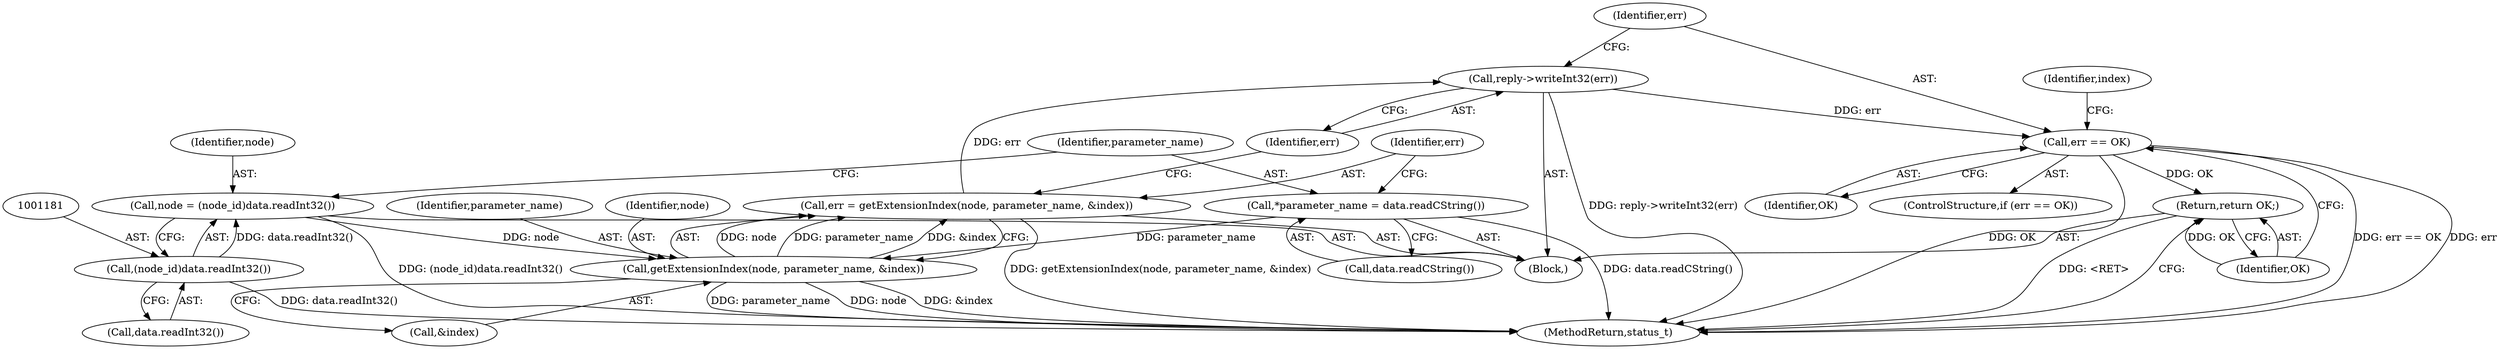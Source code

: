 digraph "0_Android_295c883fe3105b19bcd0f9e07d54c6b589fc5bff@API" {
"1001196" [label="(Call,reply->writeInt32(err))"];
"1001189" [label="(Call,err = getExtensionIndex(node, parameter_name, &index))"];
"1001191" [label="(Call,getExtensionIndex(node, parameter_name, &index))"];
"1001178" [label="(Call,node = (node_id)data.readInt32())"];
"1001180" [label="(Call,(node_id)data.readInt32())"];
"1001184" [label="(Call,*parameter_name = data.readCString())"];
"1001199" [label="(Call,err == OK)"];
"1001205" [label="(Return,return OK;)"];
"1001200" [label="(Identifier,err)"];
"1001193" [label="(Identifier,parameter_name)"];
"1001214" [label="(MethodReturn,status_t)"];
"1001206" [label="(Identifier,OK)"];
"1001180" [label="(Call,(node_id)data.readInt32())"];
"1001192" [label="(Identifier,node)"];
"1001191" [label="(Call,getExtensionIndex(node, parameter_name, &index))"];
"1001197" [label="(Identifier,err)"];
"1001179" [label="(Identifier,node)"];
"1001205" [label="(Return,return OK;)"];
"1001204" [label="(Identifier,index)"];
"1001199" [label="(Call,err == OK)"];
"1001196" [label="(Call,reply->writeInt32(err))"];
"1001184" [label="(Call,*parameter_name = data.readCString())"];
"1001185" [label="(Identifier,parameter_name)"];
"1001190" [label="(Identifier,err)"];
"1001201" [label="(Identifier,OK)"];
"1001182" [label="(Call,data.readInt32())"];
"1001172" [label="(Block,)"];
"1001189" [label="(Call,err = getExtensionIndex(node, parameter_name, &index))"];
"1001198" [label="(ControlStructure,if (err == OK))"];
"1001186" [label="(Call,data.readCString())"];
"1001178" [label="(Call,node = (node_id)data.readInt32())"];
"1001194" [label="(Call,&index)"];
"1001196" -> "1001172"  [label="AST: "];
"1001196" -> "1001197"  [label="CFG: "];
"1001197" -> "1001196"  [label="AST: "];
"1001200" -> "1001196"  [label="CFG: "];
"1001196" -> "1001214"  [label="DDG: reply->writeInt32(err)"];
"1001189" -> "1001196"  [label="DDG: err"];
"1001196" -> "1001199"  [label="DDG: err"];
"1001189" -> "1001172"  [label="AST: "];
"1001189" -> "1001191"  [label="CFG: "];
"1001190" -> "1001189"  [label="AST: "];
"1001191" -> "1001189"  [label="AST: "];
"1001197" -> "1001189"  [label="CFG: "];
"1001189" -> "1001214"  [label="DDG: getExtensionIndex(node, parameter_name, &index)"];
"1001191" -> "1001189"  [label="DDG: node"];
"1001191" -> "1001189"  [label="DDG: parameter_name"];
"1001191" -> "1001189"  [label="DDG: &index"];
"1001191" -> "1001194"  [label="CFG: "];
"1001192" -> "1001191"  [label="AST: "];
"1001193" -> "1001191"  [label="AST: "];
"1001194" -> "1001191"  [label="AST: "];
"1001191" -> "1001214"  [label="DDG: node"];
"1001191" -> "1001214"  [label="DDG: &index"];
"1001191" -> "1001214"  [label="DDG: parameter_name"];
"1001178" -> "1001191"  [label="DDG: node"];
"1001184" -> "1001191"  [label="DDG: parameter_name"];
"1001178" -> "1001172"  [label="AST: "];
"1001178" -> "1001180"  [label="CFG: "];
"1001179" -> "1001178"  [label="AST: "];
"1001180" -> "1001178"  [label="AST: "];
"1001185" -> "1001178"  [label="CFG: "];
"1001178" -> "1001214"  [label="DDG: (node_id)data.readInt32()"];
"1001180" -> "1001178"  [label="DDG: data.readInt32()"];
"1001180" -> "1001182"  [label="CFG: "];
"1001181" -> "1001180"  [label="AST: "];
"1001182" -> "1001180"  [label="AST: "];
"1001180" -> "1001214"  [label="DDG: data.readInt32()"];
"1001184" -> "1001172"  [label="AST: "];
"1001184" -> "1001186"  [label="CFG: "];
"1001185" -> "1001184"  [label="AST: "];
"1001186" -> "1001184"  [label="AST: "];
"1001190" -> "1001184"  [label="CFG: "];
"1001184" -> "1001214"  [label="DDG: data.readCString()"];
"1001199" -> "1001198"  [label="AST: "];
"1001199" -> "1001201"  [label="CFG: "];
"1001200" -> "1001199"  [label="AST: "];
"1001201" -> "1001199"  [label="AST: "];
"1001204" -> "1001199"  [label="CFG: "];
"1001206" -> "1001199"  [label="CFG: "];
"1001199" -> "1001214"  [label="DDG: err == OK"];
"1001199" -> "1001214"  [label="DDG: err"];
"1001199" -> "1001214"  [label="DDG: OK"];
"1001199" -> "1001205"  [label="DDG: OK"];
"1001205" -> "1001172"  [label="AST: "];
"1001205" -> "1001206"  [label="CFG: "];
"1001206" -> "1001205"  [label="AST: "];
"1001214" -> "1001205"  [label="CFG: "];
"1001205" -> "1001214"  [label="DDG: <RET>"];
"1001206" -> "1001205"  [label="DDG: OK"];
}
